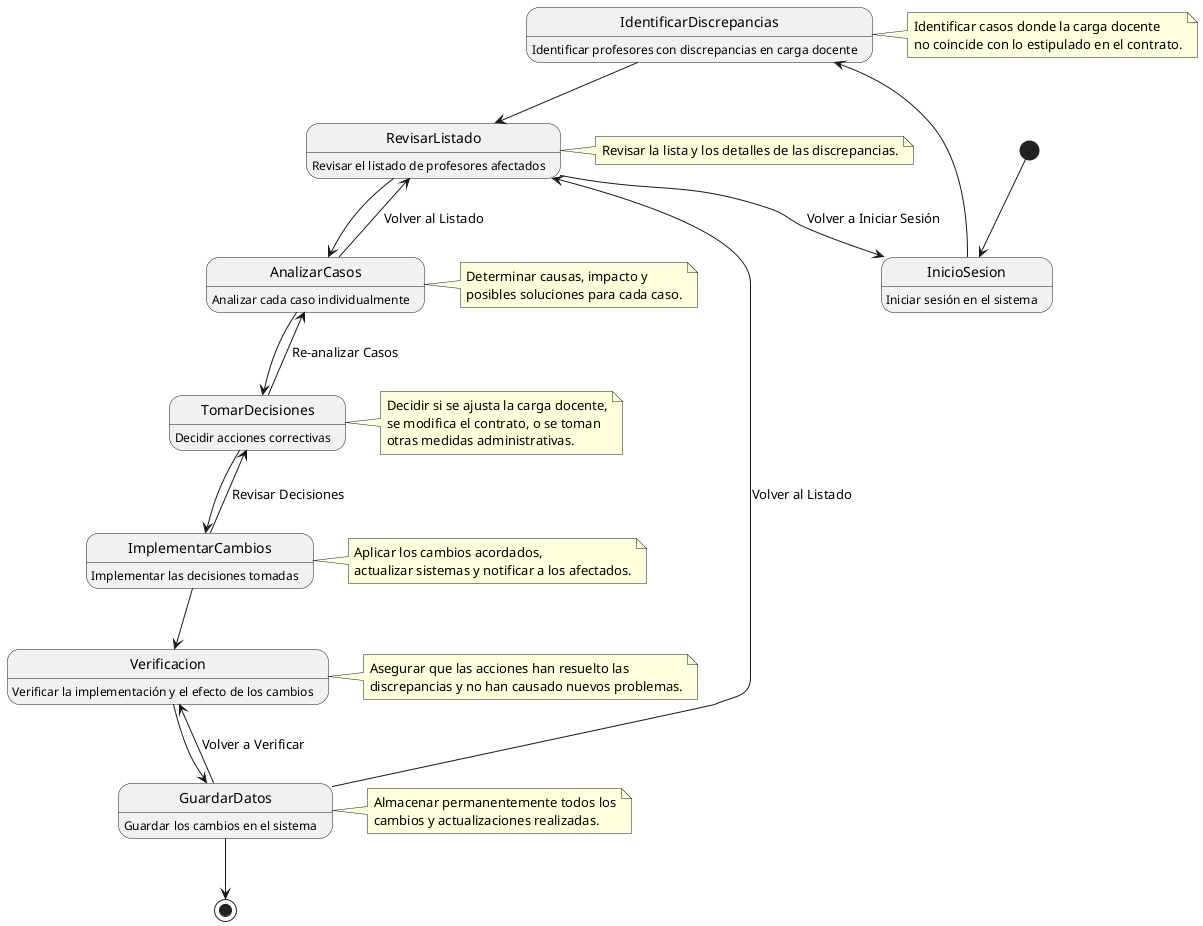 @startuml
    [*] --> InicioSesion
    InicioSesion: Iniciar sesión en el sistema
    
    InicioSesion --> IdentificarDiscrepancias
    IdentificarDiscrepancias: Identificar profesores con discrepancias en carga docente
    note right of IdentificarDiscrepancias
        Identificar casos donde la carga docente
        no coincide con lo estipulado en el contrato.
    end note
    
    IdentificarDiscrepancias --> RevisarListado
    RevisarListado: Revisar el listado de profesores afectados
    note right of RevisarListado
       Revisar la lista y los detalles de las discrepancias.
    end note
    
    RevisarListado --> AnalizarCasos
    AnalizarCasos: Analizar cada caso individualmente
    note right of AnalizarCasos
        Determinar causas, impacto y
        posibles soluciones para cada caso.
    end note
    
    AnalizarCasos --> TomarDecisiones
    TomarDecisiones: Decidir acciones correctivas
    note right of TomarDecisiones
        Decidir si se ajusta la carga docente,
        se modifica el contrato, o se toman
        otras medidas administrativas.
    end note
    
    TomarDecisiones --> ImplementarCambios
    ImplementarCambios: Implementar las decisiones tomadas
    note right of ImplementarCambios
        Aplicar los cambios acordados,
        actualizar sistemas y notificar a los afectados.
    end note
    
    ImplementarCambios --> Verificacion
    Verificacion: Verificar la implementación y el efecto de los cambios
    note right of Verificacion
        Asegurar que las acciones han resuelto las
        discrepancias y no han causado nuevos problemas.
    end note
    
    Verificacion --> GuardarDatos
    GuardarDatos: Guardar los cambios en el sistema
    note right of GuardarDatos
        Almacenar permanentemente todos los
        cambios y actualizaciones realizadas.
    end note
    
    GuardarDatos --> [*]
    
    RevisarListado --> InicioSesion: Volver a Iniciar Sesión
    AnalizarCasos --> RevisarListado: Volver al Listado
    TomarDecisiones --> AnalizarCasos: Re-analizar Casos
    ImplementarCambios --> TomarDecisiones: Revisar Decisiones
    GuardarDatos --> Verificacion: Volver a Verificar
    GuardarDatos --> RevisarListado: Volver al Listado
@enduml